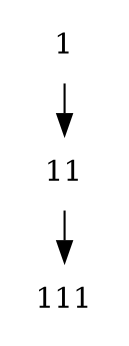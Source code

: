 digraph{
	nodesep = 0.5;
	ranksep = 0.35;
	node [shape=plaintext];
	1 [texlbl="\underline{$\neg p(c(a))$ }"];
	11 [texlbl="\underline{$p(c(x))$ }"];
	subgraph dir{
		1 -> 11;
		11 -> 111;
	}
	subgraph ancestor{
		edge [dir=back, color=blue style=dashed];
	}
	subgraph undir{
		edge [dir=none, color=red];
	}
}